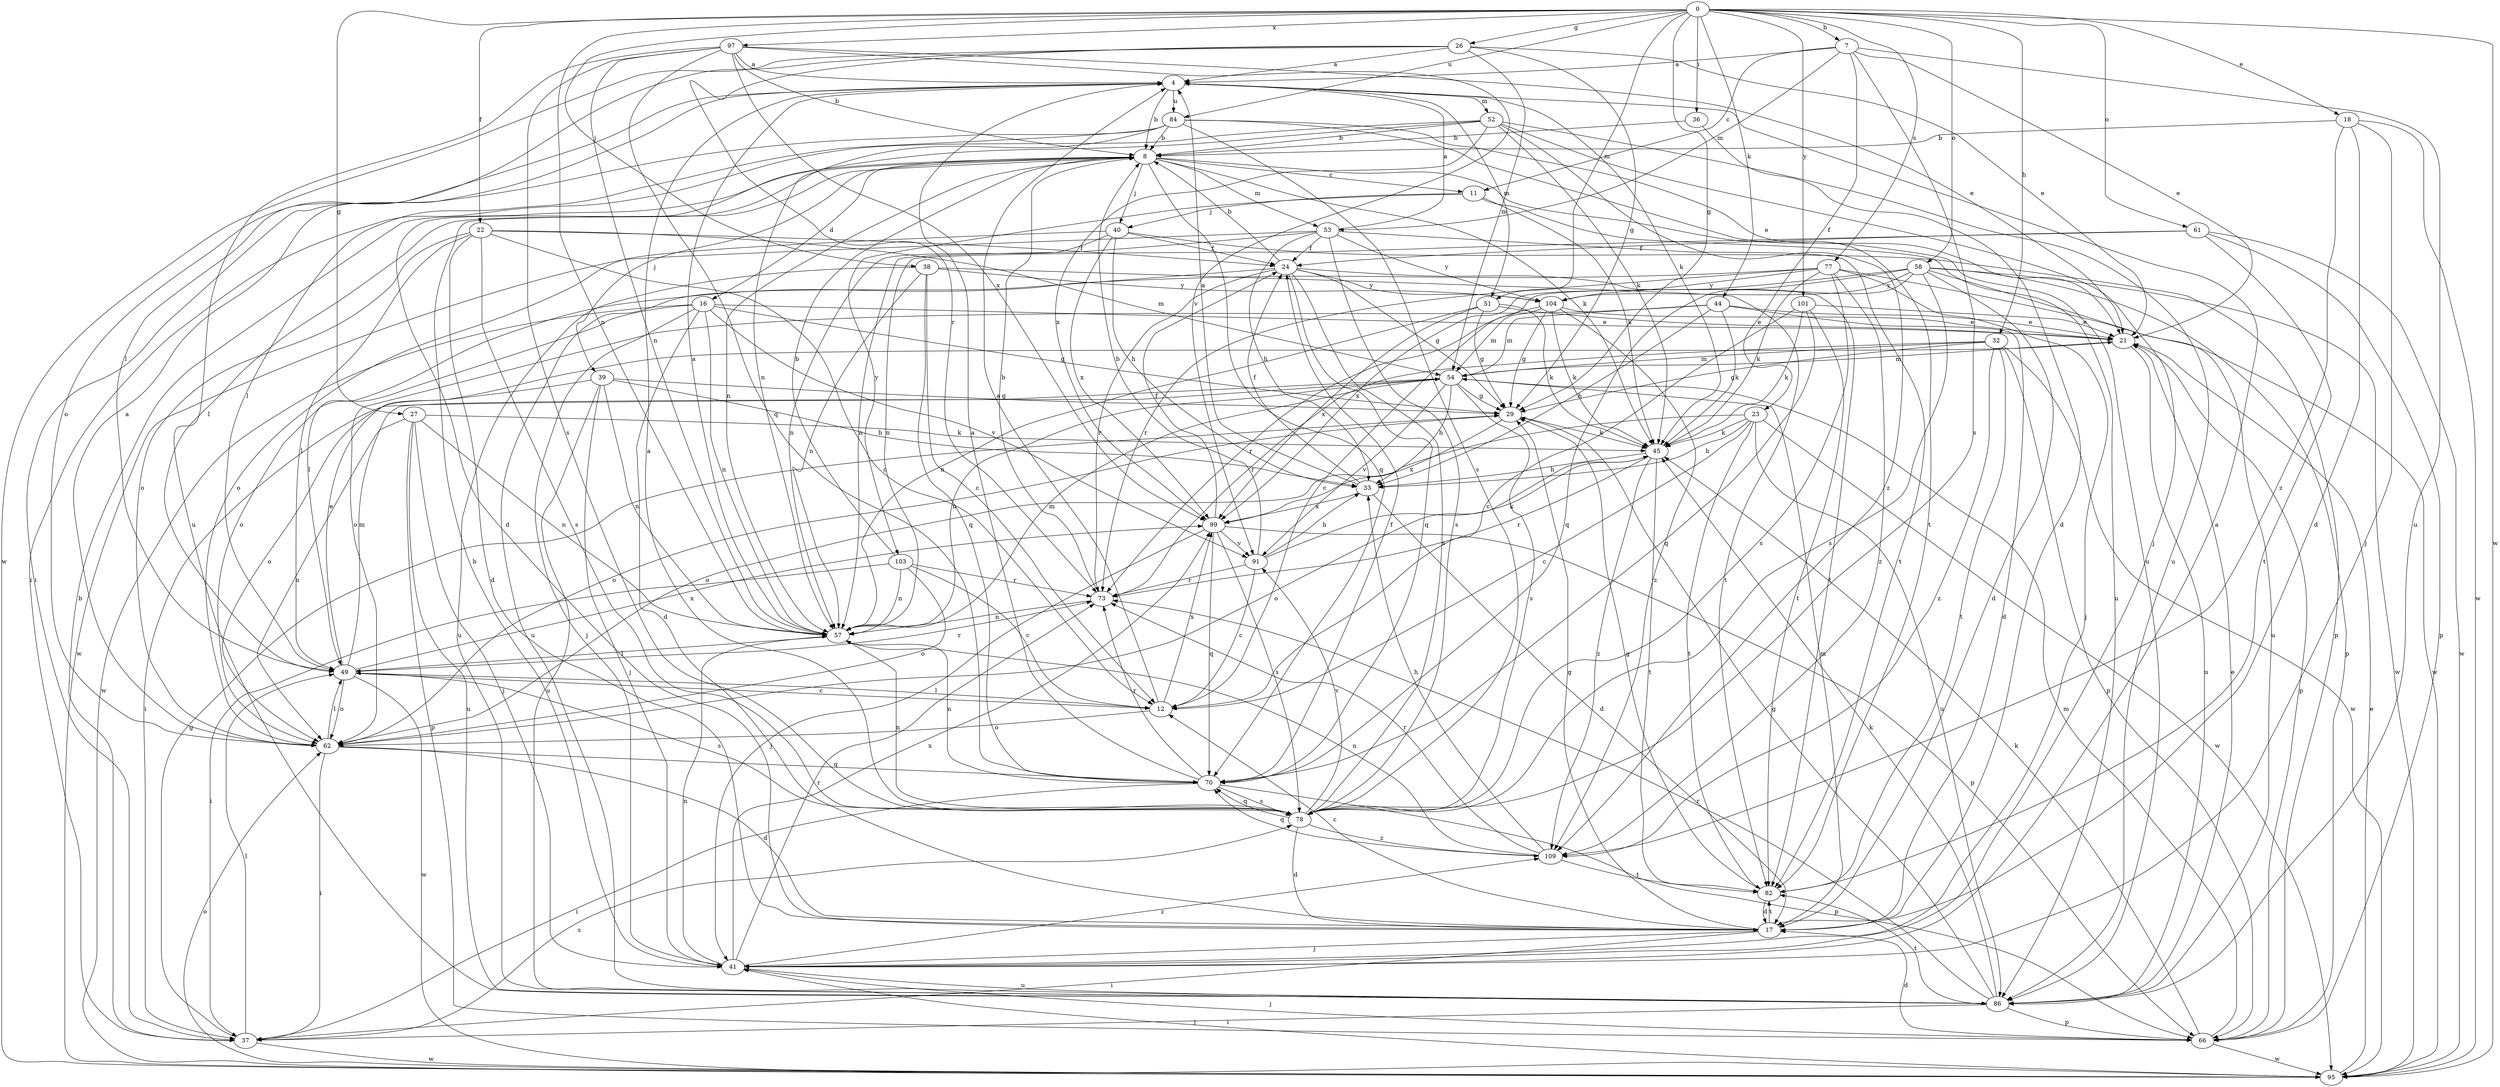 strict digraph  {
0;
4;
7;
8;
11;
12;
16;
17;
18;
21;
22;
23;
24;
26;
27;
29;
32;
33;
36;
37;
38;
39;
40;
41;
44;
45;
49;
51;
52;
53;
54;
57;
58;
61;
62;
66;
70;
73;
77;
78;
82;
84;
86;
91;
95;
97;
99;
101;
103;
104;
109;
0 -> 7  [label=b];
0 -> 18  [label=e];
0 -> 22  [label=f];
0 -> 26  [label=g];
0 -> 27  [label=g];
0 -> 29  [label=g];
0 -> 32  [label=h];
0 -> 36  [label=i];
0 -> 38  [label=j];
0 -> 44  [label=k];
0 -> 51  [label=m];
0 -> 57  [label=n];
0 -> 58  [label=o];
0 -> 61  [label=o];
0 -> 77  [label=s];
0 -> 84  [label=u];
0 -> 95  [label=w];
0 -> 97  [label=x];
0 -> 101  [label=y];
4 -> 8  [label=b];
4 -> 45  [label=k];
4 -> 51  [label=m];
4 -> 52  [label=m];
4 -> 62  [label=o];
4 -> 84  [label=u];
7 -> 4  [label=a];
7 -> 11  [label=c];
7 -> 21  [label=e];
7 -> 23  [label=f];
7 -> 53  [label=m];
7 -> 78  [label=s];
7 -> 86  [label=u];
8 -> 11  [label=c];
8 -> 16  [label=d];
8 -> 39  [label=j];
8 -> 40  [label=j];
8 -> 45  [label=k];
8 -> 49  [label=l];
8 -> 53  [label=m];
8 -> 57  [label=n];
8 -> 70  [label=q];
8 -> 82  [label=t];
11 -> 40  [label=j];
11 -> 45  [label=k];
11 -> 86  [label=u];
11 -> 103  [label=y];
12 -> 4  [label=a];
12 -> 49  [label=l];
12 -> 62  [label=o];
12 -> 99  [label=x];
16 -> 17  [label=d];
16 -> 21  [label=e];
16 -> 29  [label=g];
16 -> 41  [label=j];
16 -> 57  [label=n];
16 -> 62  [label=o];
16 -> 91  [label=v];
16 -> 95  [label=w];
17 -> 12  [label=c];
17 -> 29  [label=g];
17 -> 37  [label=i];
17 -> 41  [label=j];
17 -> 54  [label=m];
17 -> 82  [label=t];
18 -> 8  [label=b];
18 -> 17  [label=d];
18 -> 41  [label=j];
18 -> 95  [label=w];
18 -> 109  [label=z];
21 -> 54  [label=m];
21 -> 66  [label=p];
21 -> 86  [label=u];
22 -> 12  [label=c];
22 -> 17  [label=d];
22 -> 24  [label=f];
22 -> 49  [label=l];
22 -> 54  [label=m];
22 -> 62  [label=o];
22 -> 78  [label=s];
23 -> 12  [label=c];
23 -> 33  [label=h];
23 -> 45  [label=k];
23 -> 62  [label=o];
23 -> 82  [label=t];
23 -> 86  [label=u];
23 -> 95  [label=w];
24 -> 8  [label=b];
24 -> 29  [label=g];
24 -> 70  [label=q];
24 -> 73  [label=r];
24 -> 78  [label=s];
24 -> 82  [label=t];
24 -> 86  [label=u];
24 -> 104  [label=y];
26 -> 4  [label=a];
26 -> 21  [label=e];
26 -> 29  [label=g];
26 -> 49  [label=l];
26 -> 54  [label=m];
26 -> 73  [label=r];
26 -> 95  [label=w];
27 -> 41  [label=j];
27 -> 45  [label=k];
27 -> 57  [label=n];
27 -> 62  [label=o];
27 -> 66  [label=p];
27 -> 86  [label=u];
29 -> 45  [label=k];
29 -> 62  [label=o];
29 -> 99  [label=x];
32 -> 29  [label=g];
32 -> 54  [label=m];
32 -> 66  [label=p];
32 -> 73  [label=r];
32 -> 82  [label=t];
32 -> 95  [label=w];
32 -> 109  [label=z];
33 -> 4  [label=a];
33 -> 17  [label=d];
33 -> 24  [label=f];
33 -> 99  [label=x];
36 -> 8  [label=b];
36 -> 17  [label=d];
37 -> 8  [label=b];
37 -> 29  [label=g];
37 -> 49  [label=l];
37 -> 78  [label=s];
37 -> 95  [label=w];
38 -> 12  [label=c];
38 -> 57  [label=n];
38 -> 70  [label=q];
38 -> 82  [label=t];
38 -> 86  [label=u];
38 -> 104  [label=y];
39 -> 29  [label=g];
39 -> 33  [label=h];
39 -> 41  [label=j];
39 -> 57  [label=n];
39 -> 62  [label=o];
39 -> 86  [label=u];
40 -> 24  [label=f];
40 -> 33  [label=h];
40 -> 57  [label=n];
40 -> 62  [label=o];
40 -> 66  [label=p];
40 -> 99  [label=x];
41 -> 4  [label=a];
41 -> 8  [label=b];
41 -> 57  [label=n];
41 -> 73  [label=r];
41 -> 86  [label=u];
41 -> 99  [label=x];
41 -> 109  [label=z];
44 -> 17  [label=d];
44 -> 21  [label=e];
44 -> 33  [label=h];
44 -> 45  [label=k];
44 -> 54  [label=m];
44 -> 62  [label=o];
45 -> 33  [label=h];
45 -> 62  [label=o];
45 -> 73  [label=r];
45 -> 82  [label=t];
45 -> 109  [label=z];
49 -> 12  [label=c];
49 -> 21  [label=e];
49 -> 54  [label=m];
49 -> 62  [label=o];
49 -> 73  [label=r];
49 -> 78  [label=s];
49 -> 95  [label=w];
49 -> 99  [label=x];
51 -> 21  [label=e];
51 -> 29  [label=g];
51 -> 45  [label=k];
51 -> 57  [label=n];
51 -> 99  [label=x];
52 -> 8  [label=b];
52 -> 17  [label=d];
52 -> 37  [label=i];
52 -> 41  [label=j];
52 -> 45  [label=k];
52 -> 86  [label=u];
52 -> 99  [label=x];
52 -> 109  [label=z];
53 -> 4  [label=a];
53 -> 24  [label=f];
53 -> 33  [label=h];
53 -> 57  [label=n];
53 -> 78  [label=s];
53 -> 82  [label=t];
53 -> 95  [label=w];
53 -> 104  [label=y];
54 -> 29  [label=g];
54 -> 33  [label=h];
54 -> 37  [label=i];
54 -> 57  [label=n];
54 -> 78  [label=s];
54 -> 91  [label=v];
57 -> 4  [label=a];
57 -> 49  [label=l];
57 -> 54  [label=m];
58 -> 12  [label=c];
58 -> 17  [label=d];
58 -> 66  [label=p];
58 -> 70  [label=q];
58 -> 78  [label=s];
58 -> 86  [label=u];
58 -> 95  [label=w];
58 -> 99  [label=x];
58 -> 104  [label=y];
61 -> 24  [label=f];
61 -> 57  [label=n];
61 -> 66  [label=p];
61 -> 82  [label=t];
61 -> 95  [label=w];
62 -> 4  [label=a];
62 -> 17  [label=d];
62 -> 37  [label=i];
62 -> 49  [label=l];
62 -> 70  [label=q];
66 -> 17  [label=d];
66 -> 41  [label=j];
66 -> 45  [label=k];
66 -> 54  [label=m];
66 -> 95  [label=w];
70 -> 4  [label=a];
70 -> 24  [label=f];
70 -> 37  [label=i];
70 -> 57  [label=n];
70 -> 66  [label=p];
70 -> 73  [label=r];
70 -> 78  [label=s];
73 -> 8  [label=b];
73 -> 57  [label=n];
77 -> 41  [label=j];
77 -> 45  [label=k];
77 -> 49  [label=l];
77 -> 73  [label=r];
77 -> 78  [label=s];
77 -> 95  [label=w];
77 -> 104  [label=y];
77 -> 109  [label=z];
78 -> 4  [label=a];
78 -> 17  [label=d];
78 -> 57  [label=n];
78 -> 70  [label=q];
78 -> 91  [label=v];
78 -> 109  [label=z];
82 -> 17  [label=d];
82 -> 29  [label=g];
84 -> 8  [label=b];
84 -> 21  [label=e];
84 -> 37  [label=i];
84 -> 49  [label=l];
84 -> 57  [label=n];
84 -> 78  [label=s];
84 -> 86  [label=u];
86 -> 21  [label=e];
86 -> 29  [label=g];
86 -> 37  [label=i];
86 -> 45  [label=k];
86 -> 66  [label=p];
86 -> 73  [label=r];
86 -> 82  [label=t];
91 -> 8  [label=b];
91 -> 12  [label=c];
91 -> 33  [label=h];
91 -> 45  [label=k];
91 -> 73  [label=r];
95 -> 21  [label=e];
95 -> 41  [label=j];
95 -> 62  [label=o];
97 -> 4  [label=a];
97 -> 8  [label=b];
97 -> 21  [label=e];
97 -> 57  [label=n];
97 -> 70  [label=q];
97 -> 78  [label=s];
97 -> 86  [label=u];
97 -> 91  [label=v];
97 -> 99  [label=x];
99 -> 24  [label=f];
99 -> 41  [label=j];
99 -> 66  [label=p];
99 -> 70  [label=q];
99 -> 78  [label=s];
99 -> 91  [label=v];
101 -> 12  [label=c];
101 -> 21  [label=e];
101 -> 45  [label=k];
101 -> 70  [label=q];
101 -> 82  [label=t];
103 -> 8  [label=b];
103 -> 12  [label=c];
103 -> 37  [label=i];
103 -> 57  [label=n];
103 -> 62  [label=o];
103 -> 73  [label=r];
104 -> 21  [label=e];
104 -> 29  [label=g];
104 -> 45  [label=k];
104 -> 54  [label=m];
104 -> 73  [label=r];
104 -> 109  [label=z];
109 -> 33  [label=h];
109 -> 57  [label=n];
109 -> 70  [label=q];
109 -> 73  [label=r];
109 -> 82  [label=t];
}
